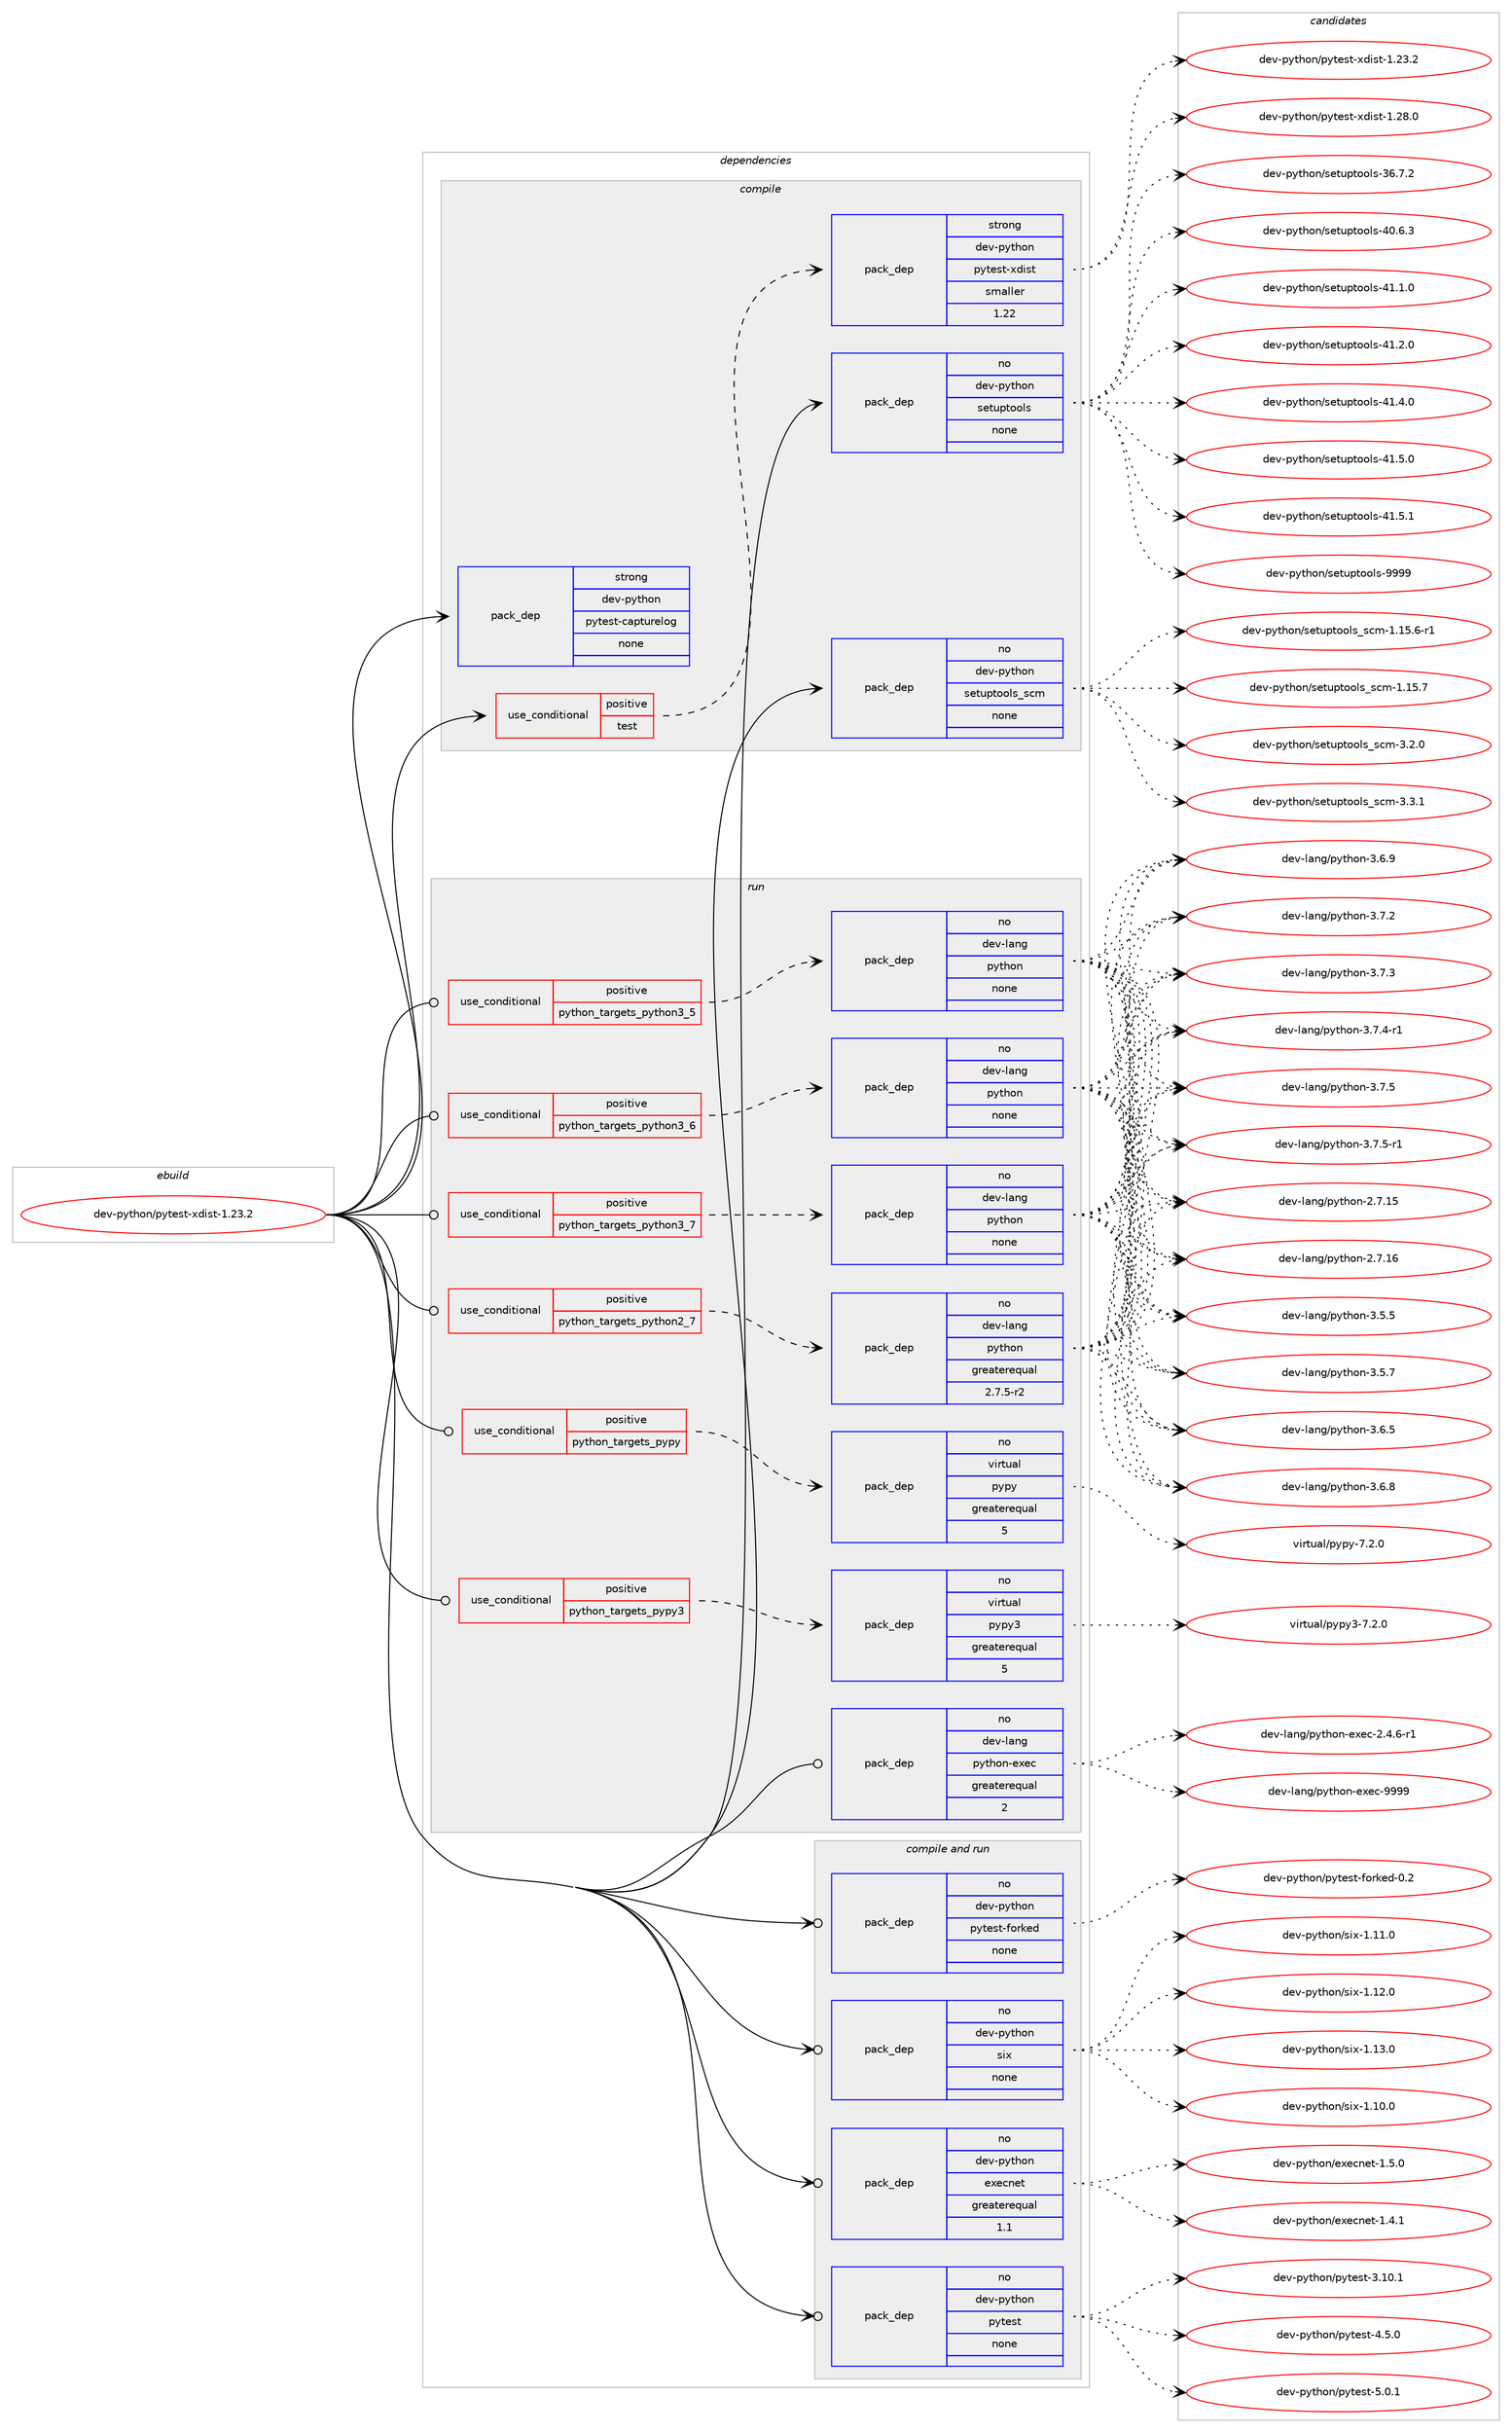 digraph prolog {

# *************
# Graph options
# *************

newrank=true;
concentrate=true;
compound=true;
graph [rankdir=LR,fontname=Helvetica,fontsize=10,ranksep=1.5];#, ranksep=2.5, nodesep=0.2];
edge  [arrowhead=vee];
node  [fontname=Helvetica,fontsize=10];

# **********
# The ebuild
# **********

subgraph cluster_leftcol {
color=gray;
rank=same;
label=<<i>ebuild</i>>;
id [label="dev-python/pytest-xdist-1.23.2", color=red, width=4, href="../dev-python/pytest-xdist-1.23.2.svg"];
}

# ****************
# The dependencies
# ****************

subgraph cluster_midcol {
color=gray;
label=<<i>dependencies</i>>;
subgraph cluster_compile {
fillcolor="#eeeeee";
style=filled;
label=<<i>compile</i>>;
subgraph cond147236 {
dependency630002 [label=<<TABLE BORDER="0" CELLBORDER="1" CELLSPACING="0" CELLPADDING="4"><TR><TD ROWSPAN="3" CELLPADDING="10">use_conditional</TD></TR><TR><TD>positive</TD></TR><TR><TD>test</TD></TR></TABLE>>, shape=none, color=red];
subgraph pack470900 {
dependency630003 [label=<<TABLE BORDER="0" CELLBORDER="1" CELLSPACING="0" CELLPADDING="4" WIDTH="220"><TR><TD ROWSPAN="6" CELLPADDING="30">pack_dep</TD></TR><TR><TD WIDTH="110">strong</TD></TR><TR><TD>dev-python</TD></TR><TR><TD>pytest-xdist</TD></TR><TR><TD>smaller</TD></TR><TR><TD>1.22</TD></TR></TABLE>>, shape=none, color=blue];
}
dependency630002:e -> dependency630003:w [weight=20,style="dashed",arrowhead="vee"];
}
id:e -> dependency630002:w [weight=20,style="solid",arrowhead="vee"];
subgraph pack470901 {
dependency630004 [label=<<TABLE BORDER="0" CELLBORDER="1" CELLSPACING="0" CELLPADDING="4" WIDTH="220"><TR><TD ROWSPAN="6" CELLPADDING="30">pack_dep</TD></TR><TR><TD WIDTH="110">no</TD></TR><TR><TD>dev-python</TD></TR><TR><TD>setuptools</TD></TR><TR><TD>none</TD></TR><TR><TD></TD></TR></TABLE>>, shape=none, color=blue];
}
id:e -> dependency630004:w [weight=20,style="solid",arrowhead="vee"];
subgraph pack470902 {
dependency630005 [label=<<TABLE BORDER="0" CELLBORDER="1" CELLSPACING="0" CELLPADDING="4" WIDTH="220"><TR><TD ROWSPAN="6" CELLPADDING="30">pack_dep</TD></TR><TR><TD WIDTH="110">no</TD></TR><TR><TD>dev-python</TD></TR><TR><TD>setuptools_scm</TD></TR><TR><TD>none</TD></TR><TR><TD></TD></TR></TABLE>>, shape=none, color=blue];
}
id:e -> dependency630005:w [weight=20,style="solid",arrowhead="vee"];
subgraph pack470903 {
dependency630006 [label=<<TABLE BORDER="0" CELLBORDER="1" CELLSPACING="0" CELLPADDING="4" WIDTH="220"><TR><TD ROWSPAN="6" CELLPADDING="30">pack_dep</TD></TR><TR><TD WIDTH="110">strong</TD></TR><TR><TD>dev-python</TD></TR><TR><TD>pytest-capturelog</TD></TR><TR><TD>none</TD></TR><TR><TD></TD></TR></TABLE>>, shape=none, color=blue];
}
id:e -> dependency630006:w [weight=20,style="solid",arrowhead="vee"];
}
subgraph cluster_compileandrun {
fillcolor="#eeeeee";
style=filled;
label=<<i>compile and run</i>>;
subgraph pack470904 {
dependency630007 [label=<<TABLE BORDER="0" CELLBORDER="1" CELLSPACING="0" CELLPADDING="4" WIDTH="220"><TR><TD ROWSPAN="6" CELLPADDING="30">pack_dep</TD></TR><TR><TD WIDTH="110">no</TD></TR><TR><TD>dev-python</TD></TR><TR><TD>execnet</TD></TR><TR><TD>greaterequal</TD></TR><TR><TD>1.1</TD></TR></TABLE>>, shape=none, color=blue];
}
id:e -> dependency630007:w [weight=20,style="solid",arrowhead="odotvee"];
subgraph pack470905 {
dependency630008 [label=<<TABLE BORDER="0" CELLBORDER="1" CELLSPACING="0" CELLPADDING="4" WIDTH="220"><TR><TD ROWSPAN="6" CELLPADDING="30">pack_dep</TD></TR><TR><TD WIDTH="110">no</TD></TR><TR><TD>dev-python</TD></TR><TR><TD>pytest</TD></TR><TR><TD>none</TD></TR><TR><TD></TD></TR></TABLE>>, shape=none, color=blue];
}
id:e -> dependency630008:w [weight=20,style="solid",arrowhead="odotvee"];
subgraph pack470906 {
dependency630009 [label=<<TABLE BORDER="0" CELLBORDER="1" CELLSPACING="0" CELLPADDING="4" WIDTH="220"><TR><TD ROWSPAN="6" CELLPADDING="30">pack_dep</TD></TR><TR><TD WIDTH="110">no</TD></TR><TR><TD>dev-python</TD></TR><TR><TD>pytest-forked</TD></TR><TR><TD>none</TD></TR><TR><TD></TD></TR></TABLE>>, shape=none, color=blue];
}
id:e -> dependency630009:w [weight=20,style="solid",arrowhead="odotvee"];
subgraph pack470907 {
dependency630010 [label=<<TABLE BORDER="0" CELLBORDER="1" CELLSPACING="0" CELLPADDING="4" WIDTH="220"><TR><TD ROWSPAN="6" CELLPADDING="30">pack_dep</TD></TR><TR><TD WIDTH="110">no</TD></TR><TR><TD>dev-python</TD></TR><TR><TD>six</TD></TR><TR><TD>none</TD></TR><TR><TD></TD></TR></TABLE>>, shape=none, color=blue];
}
id:e -> dependency630010:w [weight=20,style="solid",arrowhead="odotvee"];
}
subgraph cluster_run {
fillcolor="#eeeeee";
style=filled;
label=<<i>run</i>>;
subgraph cond147237 {
dependency630011 [label=<<TABLE BORDER="0" CELLBORDER="1" CELLSPACING="0" CELLPADDING="4"><TR><TD ROWSPAN="3" CELLPADDING="10">use_conditional</TD></TR><TR><TD>positive</TD></TR><TR><TD>python_targets_pypy</TD></TR></TABLE>>, shape=none, color=red];
subgraph pack470908 {
dependency630012 [label=<<TABLE BORDER="0" CELLBORDER="1" CELLSPACING="0" CELLPADDING="4" WIDTH="220"><TR><TD ROWSPAN="6" CELLPADDING="30">pack_dep</TD></TR><TR><TD WIDTH="110">no</TD></TR><TR><TD>virtual</TD></TR><TR><TD>pypy</TD></TR><TR><TD>greaterequal</TD></TR><TR><TD>5</TD></TR></TABLE>>, shape=none, color=blue];
}
dependency630011:e -> dependency630012:w [weight=20,style="dashed",arrowhead="vee"];
}
id:e -> dependency630011:w [weight=20,style="solid",arrowhead="odot"];
subgraph cond147238 {
dependency630013 [label=<<TABLE BORDER="0" CELLBORDER="1" CELLSPACING="0" CELLPADDING="4"><TR><TD ROWSPAN="3" CELLPADDING="10">use_conditional</TD></TR><TR><TD>positive</TD></TR><TR><TD>python_targets_pypy3</TD></TR></TABLE>>, shape=none, color=red];
subgraph pack470909 {
dependency630014 [label=<<TABLE BORDER="0" CELLBORDER="1" CELLSPACING="0" CELLPADDING="4" WIDTH="220"><TR><TD ROWSPAN="6" CELLPADDING="30">pack_dep</TD></TR><TR><TD WIDTH="110">no</TD></TR><TR><TD>virtual</TD></TR><TR><TD>pypy3</TD></TR><TR><TD>greaterequal</TD></TR><TR><TD>5</TD></TR></TABLE>>, shape=none, color=blue];
}
dependency630013:e -> dependency630014:w [weight=20,style="dashed",arrowhead="vee"];
}
id:e -> dependency630013:w [weight=20,style="solid",arrowhead="odot"];
subgraph cond147239 {
dependency630015 [label=<<TABLE BORDER="0" CELLBORDER="1" CELLSPACING="0" CELLPADDING="4"><TR><TD ROWSPAN="3" CELLPADDING="10">use_conditional</TD></TR><TR><TD>positive</TD></TR><TR><TD>python_targets_python2_7</TD></TR></TABLE>>, shape=none, color=red];
subgraph pack470910 {
dependency630016 [label=<<TABLE BORDER="0" CELLBORDER="1" CELLSPACING="0" CELLPADDING="4" WIDTH="220"><TR><TD ROWSPAN="6" CELLPADDING="30">pack_dep</TD></TR><TR><TD WIDTH="110">no</TD></TR><TR><TD>dev-lang</TD></TR><TR><TD>python</TD></TR><TR><TD>greaterequal</TD></TR><TR><TD>2.7.5-r2</TD></TR></TABLE>>, shape=none, color=blue];
}
dependency630015:e -> dependency630016:w [weight=20,style="dashed",arrowhead="vee"];
}
id:e -> dependency630015:w [weight=20,style="solid",arrowhead="odot"];
subgraph cond147240 {
dependency630017 [label=<<TABLE BORDER="0" CELLBORDER="1" CELLSPACING="0" CELLPADDING="4"><TR><TD ROWSPAN="3" CELLPADDING="10">use_conditional</TD></TR><TR><TD>positive</TD></TR><TR><TD>python_targets_python3_5</TD></TR></TABLE>>, shape=none, color=red];
subgraph pack470911 {
dependency630018 [label=<<TABLE BORDER="0" CELLBORDER="1" CELLSPACING="0" CELLPADDING="4" WIDTH="220"><TR><TD ROWSPAN="6" CELLPADDING="30">pack_dep</TD></TR><TR><TD WIDTH="110">no</TD></TR><TR><TD>dev-lang</TD></TR><TR><TD>python</TD></TR><TR><TD>none</TD></TR><TR><TD></TD></TR></TABLE>>, shape=none, color=blue];
}
dependency630017:e -> dependency630018:w [weight=20,style="dashed",arrowhead="vee"];
}
id:e -> dependency630017:w [weight=20,style="solid",arrowhead="odot"];
subgraph cond147241 {
dependency630019 [label=<<TABLE BORDER="0" CELLBORDER="1" CELLSPACING="0" CELLPADDING="4"><TR><TD ROWSPAN="3" CELLPADDING="10">use_conditional</TD></TR><TR><TD>positive</TD></TR><TR><TD>python_targets_python3_6</TD></TR></TABLE>>, shape=none, color=red];
subgraph pack470912 {
dependency630020 [label=<<TABLE BORDER="0" CELLBORDER="1" CELLSPACING="0" CELLPADDING="4" WIDTH="220"><TR><TD ROWSPAN="6" CELLPADDING="30">pack_dep</TD></TR><TR><TD WIDTH="110">no</TD></TR><TR><TD>dev-lang</TD></TR><TR><TD>python</TD></TR><TR><TD>none</TD></TR><TR><TD></TD></TR></TABLE>>, shape=none, color=blue];
}
dependency630019:e -> dependency630020:w [weight=20,style="dashed",arrowhead="vee"];
}
id:e -> dependency630019:w [weight=20,style="solid",arrowhead="odot"];
subgraph cond147242 {
dependency630021 [label=<<TABLE BORDER="0" CELLBORDER="1" CELLSPACING="0" CELLPADDING="4"><TR><TD ROWSPAN="3" CELLPADDING="10">use_conditional</TD></TR><TR><TD>positive</TD></TR><TR><TD>python_targets_python3_7</TD></TR></TABLE>>, shape=none, color=red];
subgraph pack470913 {
dependency630022 [label=<<TABLE BORDER="0" CELLBORDER="1" CELLSPACING="0" CELLPADDING="4" WIDTH="220"><TR><TD ROWSPAN="6" CELLPADDING="30">pack_dep</TD></TR><TR><TD WIDTH="110">no</TD></TR><TR><TD>dev-lang</TD></TR><TR><TD>python</TD></TR><TR><TD>none</TD></TR><TR><TD></TD></TR></TABLE>>, shape=none, color=blue];
}
dependency630021:e -> dependency630022:w [weight=20,style="dashed",arrowhead="vee"];
}
id:e -> dependency630021:w [weight=20,style="solid",arrowhead="odot"];
subgraph pack470914 {
dependency630023 [label=<<TABLE BORDER="0" CELLBORDER="1" CELLSPACING="0" CELLPADDING="4" WIDTH="220"><TR><TD ROWSPAN="6" CELLPADDING="30">pack_dep</TD></TR><TR><TD WIDTH="110">no</TD></TR><TR><TD>dev-lang</TD></TR><TR><TD>python-exec</TD></TR><TR><TD>greaterequal</TD></TR><TR><TD>2</TD></TR></TABLE>>, shape=none, color=blue];
}
id:e -> dependency630023:w [weight=20,style="solid",arrowhead="odot"];
}
}

# **************
# The candidates
# **************

subgraph cluster_choices {
rank=same;
color=gray;
label=<<i>candidates</i>>;

subgraph choice470900 {
color=black;
nodesep=1;
choice10010111845112121116104111110471121211161011151164512010010511511645494650514650 [label="dev-python/pytest-xdist-1.23.2", color=red, width=4,href="../dev-python/pytest-xdist-1.23.2.svg"];
choice10010111845112121116104111110471121211161011151164512010010511511645494650564648 [label="dev-python/pytest-xdist-1.28.0", color=red, width=4,href="../dev-python/pytest-xdist-1.28.0.svg"];
dependency630003:e -> choice10010111845112121116104111110471121211161011151164512010010511511645494650514650:w [style=dotted,weight="100"];
dependency630003:e -> choice10010111845112121116104111110471121211161011151164512010010511511645494650564648:w [style=dotted,weight="100"];
}
subgraph choice470901 {
color=black;
nodesep=1;
choice100101118451121211161041111104711510111611711211611111110811545515446554650 [label="dev-python/setuptools-36.7.2", color=red, width=4,href="../dev-python/setuptools-36.7.2.svg"];
choice100101118451121211161041111104711510111611711211611111110811545524846544651 [label="dev-python/setuptools-40.6.3", color=red, width=4,href="../dev-python/setuptools-40.6.3.svg"];
choice100101118451121211161041111104711510111611711211611111110811545524946494648 [label="dev-python/setuptools-41.1.0", color=red, width=4,href="../dev-python/setuptools-41.1.0.svg"];
choice100101118451121211161041111104711510111611711211611111110811545524946504648 [label="dev-python/setuptools-41.2.0", color=red, width=4,href="../dev-python/setuptools-41.2.0.svg"];
choice100101118451121211161041111104711510111611711211611111110811545524946524648 [label="dev-python/setuptools-41.4.0", color=red, width=4,href="../dev-python/setuptools-41.4.0.svg"];
choice100101118451121211161041111104711510111611711211611111110811545524946534648 [label="dev-python/setuptools-41.5.0", color=red, width=4,href="../dev-python/setuptools-41.5.0.svg"];
choice100101118451121211161041111104711510111611711211611111110811545524946534649 [label="dev-python/setuptools-41.5.1", color=red, width=4,href="../dev-python/setuptools-41.5.1.svg"];
choice10010111845112121116104111110471151011161171121161111111081154557575757 [label="dev-python/setuptools-9999", color=red, width=4,href="../dev-python/setuptools-9999.svg"];
dependency630004:e -> choice100101118451121211161041111104711510111611711211611111110811545515446554650:w [style=dotted,weight="100"];
dependency630004:e -> choice100101118451121211161041111104711510111611711211611111110811545524846544651:w [style=dotted,weight="100"];
dependency630004:e -> choice100101118451121211161041111104711510111611711211611111110811545524946494648:w [style=dotted,weight="100"];
dependency630004:e -> choice100101118451121211161041111104711510111611711211611111110811545524946504648:w [style=dotted,weight="100"];
dependency630004:e -> choice100101118451121211161041111104711510111611711211611111110811545524946524648:w [style=dotted,weight="100"];
dependency630004:e -> choice100101118451121211161041111104711510111611711211611111110811545524946534648:w [style=dotted,weight="100"];
dependency630004:e -> choice100101118451121211161041111104711510111611711211611111110811545524946534649:w [style=dotted,weight="100"];
dependency630004:e -> choice10010111845112121116104111110471151011161171121161111111081154557575757:w [style=dotted,weight="100"];
}
subgraph choice470902 {
color=black;
nodesep=1;
choice10010111845112121116104111110471151011161171121161111111081159511599109454946495346544511449 [label="dev-python/setuptools_scm-1.15.6-r1", color=red, width=4,href="../dev-python/setuptools_scm-1.15.6-r1.svg"];
choice1001011184511212111610411111047115101116117112116111111108115951159910945494649534655 [label="dev-python/setuptools_scm-1.15.7", color=red, width=4,href="../dev-python/setuptools_scm-1.15.7.svg"];
choice10010111845112121116104111110471151011161171121161111111081159511599109455146504648 [label="dev-python/setuptools_scm-3.2.0", color=red, width=4,href="../dev-python/setuptools_scm-3.2.0.svg"];
choice10010111845112121116104111110471151011161171121161111111081159511599109455146514649 [label="dev-python/setuptools_scm-3.3.1", color=red, width=4,href="../dev-python/setuptools_scm-3.3.1.svg"];
dependency630005:e -> choice10010111845112121116104111110471151011161171121161111111081159511599109454946495346544511449:w [style=dotted,weight="100"];
dependency630005:e -> choice1001011184511212111610411111047115101116117112116111111108115951159910945494649534655:w [style=dotted,weight="100"];
dependency630005:e -> choice10010111845112121116104111110471151011161171121161111111081159511599109455146504648:w [style=dotted,weight="100"];
dependency630005:e -> choice10010111845112121116104111110471151011161171121161111111081159511599109455146514649:w [style=dotted,weight="100"];
}
subgraph choice470903 {
color=black;
nodesep=1;
}
subgraph choice470904 {
color=black;
nodesep=1;
choice100101118451121211161041111104710112010199110101116454946524649 [label="dev-python/execnet-1.4.1", color=red, width=4,href="../dev-python/execnet-1.4.1.svg"];
choice100101118451121211161041111104710112010199110101116454946534648 [label="dev-python/execnet-1.5.0", color=red, width=4,href="../dev-python/execnet-1.5.0.svg"];
dependency630007:e -> choice100101118451121211161041111104710112010199110101116454946524649:w [style=dotted,weight="100"];
dependency630007:e -> choice100101118451121211161041111104710112010199110101116454946534648:w [style=dotted,weight="100"];
}
subgraph choice470905 {
color=black;
nodesep=1;
choice100101118451121211161041111104711212111610111511645514649484649 [label="dev-python/pytest-3.10.1", color=red, width=4,href="../dev-python/pytest-3.10.1.svg"];
choice1001011184511212111610411111047112121116101115116455246534648 [label="dev-python/pytest-4.5.0", color=red, width=4,href="../dev-python/pytest-4.5.0.svg"];
choice1001011184511212111610411111047112121116101115116455346484649 [label="dev-python/pytest-5.0.1", color=red, width=4,href="../dev-python/pytest-5.0.1.svg"];
dependency630008:e -> choice100101118451121211161041111104711212111610111511645514649484649:w [style=dotted,weight="100"];
dependency630008:e -> choice1001011184511212111610411111047112121116101115116455246534648:w [style=dotted,weight="100"];
dependency630008:e -> choice1001011184511212111610411111047112121116101115116455346484649:w [style=dotted,weight="100"];
}
subgraph choice470906 {
color=black;
nodesep=1;
choice10010111845112121116104111110471121211161011151164510211111410710110045484650 [label="dev-python/pytest-forked-0.2", color=red, width=4,href="../dev-python/pytest-forked-0.2.svg"];
dependency630009:e -> choice10010111845112121116104111110471121211161011151164510211111410710110045484650:w [style=dotted,weight="100"];
}
subgraph choice470907 {
color=black;
nodesep=1;
choice100101118451121211161041111104711510512045494649484648 [label="dev-python/six-1.10.0", color=red, width=4,href="../dev-python/six-1.10.0.svg"];
choice100101118451121211161041111104711510512045494649494648 [label="dev-python/six-1.11.0", color=red, width=4,href="../dev-python/six-1.11.0.svg"];
choice100101118451121211161041111104711510512045494649504648 [label="dev-python/six-1.12.0", color=red, width=4,href="../dev-python/six-1.12.0.svg"];
choice100101118451121211161041111104711510512045494649514648 [label="dev-python/six-1.13.0", color=red, width=4,href="../dev-python/six-1.13.0.svg"];
dependency630010:e -> choice100101118451121211161041111104711510512045494649484648:w [style=dotted,weight="100"];
dependency630010:e -> choice100101118451121211161041111104711510512045494649494648:w [style=dotted,weight="100"];
dependency630010:e -> choice100101118451121211161041111104711510512045494649504648:w [style=dotted,weight="100"];
dependency630010:e -> choice100101118451121211161041111104711510512045494649514648:w [style=dotted,weight="100"];
}
subgraph choice470908 {
color=black;
nodesep=1;
choice1181051141161179710847112121112121455546504648 [label="virtual/pypy-7.2.0", color=red, width=4,href="../virtual/pypy-7.2.0.svg"];
dependency630012:e -> choice1181051141161179710847112121112121455546504648:w [style=dotted,weight="100"];
}
subgraph choice470909 {
color=black;
nodesep=1;
choice118105114116117971084711212111212151455546504648 [label="virtual/pypy3-7.2.0", color=red, width=4,href="../virtual/pypy3-7.2.0.svg"];
dependency630014:e -> choice118105114116117971084711212111212151455546504648:w [style=dotted,weight="100"];
}
subgraph choice470910 {
color=black;
nodesep=1;
choice10010111845108971101034711212111610411111045504655464953 [label="dev-lang/python-2.7.15", color=red, width=4,href="../dev-lang/python-2.7.15.svg"];
choice10010111845108971101034711212111610411111045504655464954 [label="dev-lang/python-2.7.16", color=red, width=4,href="../dev-lang/python-2.7.16.svg"];
choice100101118451089711010347112121116104111110455146534653 [label="dev-lang/python-3.5.5", color=red, width=4,href="../dev-lang/python-3.5.5.svg"];
choice100101118451089711010347112121116104111110455146534655 [label="dev-lang/python-3.5.7", color=red, width=4,href="../dev-lang/python-3.5.7.svg"];
choice100101118451089711010347112121116104111110455146544653 [label="dev-lang/python-3.6.5", color=red, width=4,href="../dev-lang/python-3.6.5.svg"];
choice100101118451089711010347112121116104111110455146544656 [label="dev-lang/python-3.6.8", color=red, width=4,href="../dev-lang/python-3.6.8.svg"];
choice100101118451089711010347112121116104111110455146544657 [label="dev-lang/python-3.6.9", color=red, width=4,href="../dev-lang/python-3.6.9.svg"];
choice100101118451089711010347112121116104111110455146554650 [label="dev-lang/python-3.7.2", color=red, width=4,href="../dev-lang/python-3.7.2.svg"];
choice100101118451089711010347112121116104111110455146554651 [label="dev-lang/python-3.7.3", color=red, width=4,href="../dev-lang/python-3.7.3.svg"];
choice1001011184510897110103471121211161041111104551465546524511449 [label="dev-lang/python-3.7.4-r1", color=red, width=4,href="../dev-lang/python-3.7.4-r1.svg"];
choice100101118451089711010347112121116104111110455146554653 [label="dev-lang/python-3.7.5", color=red, width=4,href="../dev-lang/python-3.7.5.svg"];
choice1001011184510897110103471121211161041111104551465546534511449 [label="dev-lang/python-3.7.5-r1", color=red, width=4,href="../dev-lang/python-3.7.5-r1.svg"];
dependency630016:e -> choice10010111845108971101034711212111610411111045504655464953:w [style=dotted,weight="100"];
dependency630016:e -> choice10010111845108971101034711212111610411111045504655464954:w [style=dotted,weight="100"];
dependency630016:e -> choice100101118451089711010347112121116104111110455146534653:w [style=dotted,weight="100"];
dependency630016:e -> choice100101118451089711010347112121116104111110455146534655:w [style=dotted,weight="100"];
dependency630016:e -> choice100101118451089711010347112121116104111110455146544653:w [style=dotted,weight="100"];
dependency630016:e -> choice100101118451089711010347112121116104111110455146544656:w [style=dotted,weight="100"];
dependency630016:e -> choice100101118451089711010347112121116104111110455146544657:w [style=dotted,weight="100"];
dependency630016:e -> choice100101118451089711010347112121116104111110455146554650:w [style=dotted,weight="100"];
dependency630016:e -> choice100101118451089711010347112121116104111110455146554651:w [style=dotted,weight="100"];
dependency630016:e -> choice1001011184510897110103471121211161041111104551465546524511449:w [style=dotted,weight="100"];
dependency630016:e -> choice100101118451089711010347112121116104111110455146554653:w [style=dotted,weight="100"];
dependency630016:e -> choice1001011184510897110103471121211161041111104551465546534511449:w [style=dotted,weight="100"];
}
subgraph choice470911 {
color=black;
nodesep=1;
choice10010111845108971101034711212111610411111045504655464953 [label="dev-lang/python-2.7.15", color=red, width=4,href="../dev-lang/python-2.7.15.svg"];
choice10010111845108971101034711212111610411111045504655464954 [label="dev-lang/python-2.7.16", color=red, width=4,href="../dev-lang/python-2.7.16.svg"];
choice100101118451089711010347112121116104111110455146534653 [label="dev-lang/python-3.5.5", color=red, width=4,href="../dev-lang/python-3.5.5.svg"];
choice100101118451089711010347112121116104111110455146534655 [label="dev-lang/python-3.5.7", color=red, width=4,href="../dev-lang/python-3.5.7.svg"];
choice100101118451089711010347112121116104111110455146544653 [label="dev-lang/python-3.6.5", color=red, width=4,href="../dev-lang/python-3.6.5.svg"];
choice100101118451089711010347112121116104111110455146544656 [label="dev-lang/python-3.6.8", color=red, width=4,href="../dev-lang/python-3.6.8.svg"];
choice100101118451089711010347112121116104111110455146544657 [label="dev-lang/python-3.6.9", color=red, width=4,href="../dev-lang/python-3.6.9.svg"];
choice100101118451089711010347112121116104111110455146554650 [label="dev-lang/python-3.7.2", color=red, width=4,href="../dev-lang/python-3.7.2.svg"];
choice100101118451089711010347112121116104111110455146554651 [label="dev-lang/python-3.7.3", color=red, width=4,href="../dev-lang/python-3.7.3.svg"];
choice1001011184510897110103471121211161041111104551465546524511449 [label="dev-lang/python-3.7.4-r1", color=red, width=4,href="../dev-lang/python-3.7.4-r1.svg"];
choice100101118451089711010347112121116104111110455146554653 [label="dev-lang/python-3.7.5", color=red, width=4,href="../dev-lang/python-3.7.5.svg"];
choice1001011184510897110103471121211161041111104551465546534511449 [label="dev-lang/python-3.7.5-r1", color=red, width=4,href="../dev-lang/python-3.7.5-r1.svg"];
dependency630018:e -> choice10010111845108971101034711212111610411111045504655464953:w [style=dotted,weight="100"];
dependency630018:e -> choice10010111845108971101034711212111610411111045504655464954:w [style=dotted,weight="100"];
dependency630018:e -> choice100101118451089711010347112121116104111110455146534653:w [style=dotted,weight="100"];
dependency630018:e -> choice100101118451089711010347112121116104111110455146534655:w [style=dotted,weight="100"];
dependency630018:e -> choice100101118451089711010347112121116104111110455146544653:w [style=dotted,weight="100"];
dependency630018:e -> choice100101118451089711010347112121116104111110455146544656:w [style=dotted,weight="100"];
dependency630018:e -> choice100101118451089711010347112121116104111110455146544657:w [style=dotted,weight="100"];
dependency630018:e -> choice100101118451089711010347112121116104111110455146554650:w [style=dotted,weight="100"];
dependency630018:e -> choice100101118451089711010347112121116104111110455146554651:w [style=dotted,weight="100"];
dependency630018:e -> choice1001011184510897110103471121211161041111104551465546524511449:w [style=dotted,weight="100"];
dependency630018:e -> choice100101118451089711010347112121116104111110455146554653:w [style=dotted,weight="100"];
dependency630018:e -> choice1001011184510897110103471121211161041111104551465546534511449:w [style=dotted,weight="100"];
}
subgraph choice470912 {
color=black;
nodesep=1;
choice10010111845108971101034711212111610411111045504655464953 [label="dev-lang/python-2.7.15", color=red, width=4,href="../dev-lang/python-2.7.15.svg"];
choice10010111845108971101034711212111610411111045504655464954 [label="dev-lang/python-2.7.16", color=red, width=4,href="../dev-lang/python-2.7.16.svg"];
choice100101118451089711010347112121116104111110455146534653 [label="dev-lang/python-3.5.5", color=red, width=4,href="../dev-lang/python-3.5.5.svg"];
choice100101118451089711010347112121116104111110455146534655 [label="dev-lang/python-3.5.7", color=red, width=4,href="../dev-lang/python-3.5.7.svg"];
choice100101118451089711010347112121116104111110455146544653 [label="dev-lang/python-3.6.5", color=red, width=4,href="../dev-lang/python-3.6.5.svg"];
choice100101118451089711010347112121116104111110455146544656 [label="dev-lang/python-3.6.8", color=red, width=4,href="../dev-lang/python-3.6.8.svg"];
choice100101118451089711010347112121116104111110455146544657 [label="dev-lang/python-3.6.9", color=red, width=4,href="../dev-lang/python-3.6.9.svg"];
choice100101118451089711010347112121116104111110455146554650 [label="dev-lang/python-3.7.2", color=red, width=4,href="../dev-lang/python-3.7.2.svg"];
choice100101118451089711010347112121116104111110455146554651 [label="dev-lang/python-3.7.3", color=red, width=4,href="../dev-lang/python-3.7.3.svg"];
choice1001011184510897110103471121211161041111104551465546524511449 [label="dev-lang/python-3.7.4-r1", color=red, width=4,href="../dev-lang/python-3.7.4-r1.svg"];
choice100101118451089711010347112121116104111110455146554653 [label="dev-lang/python-3.7.5", color=red, width=4,href="../dev-lang/python-3.7.5.svg"];
choice1001011184510897110103471121211161041111104551465546534511449 [label="dev-lang/python-3.7.5-r1", color=red, width=4,href="../dev-lang/python-3.7.5-r1.svg"];
dependency630020:e -> choice10010111845108971101034711212111610411111045504655464953:w [style=dotted,weight="100"];
dependency630020:e -> choice10010111845108971101034711212111610411111045504655464954:w [style=dotted,weight="100"];
dependency630020:e -> choice100101118451089711010347112121116104111110455146534653:w [style=dotted,weight="100"];
dependency630020:e -> choice100101118451089711010347112121116104111110455146534655:w [style=dotted,weight="100"];
dependency630020:e -> choice100101118451089711010347112121116104111110455146544653:w [style=dotted,weight="100"];
dependency630020:e -> choice100101118451089711010347112121116104111110455146544656:w [style=dotted,weight="100"];
dependency630020:e -> choice100101118451089711010347112121116104111110455146544657:w [style=dotted,weight="100"];
dependency630020:e -> choice100101118451089711010347112121116104111110455146554650:w [style=dotted,weight="100"];
dependency630020:e -> choice100101118451089711010347112121116104111110455146554651:w [style=dotted,weight="100"];
dependency630020:e -> choice1001011184510897110103471121211161041111104551465546524511449:w [style=dotted,weight="100"];
dependency630020:e -> choice100101118451089711010347112121116104111110455146554653:w [style=dotted,weight="100"];
dependency630020:e -> choice1001011184510897110103471121211161041111104551465546534511449:w [style=dotted,weight="100"];
}
subgraph choice470913 {
color=black;
nodesep=1;
choice10010111845108971101034711212111610411111045504655464953 [label="dev-lang/python-2.7.15", color=red, width=4,href="../dev-lang/python-2.7.15.svg"];
choice10010111845108971101034711212111610411111045504655464954 [label="dev-lang/python-2.7.16", color=red, width=4,href="../dev-lang/python-2.7.16.svg"];
choice100101118451089711010347112121116104111110455146534653 [label="dev-lang/python-3.5.5", color=red, width=4,href="../dev-lang/python-3.5.5.svg"];
choice100101118451089711010347112121116104111110455146534655 [label="dev-lang/python-3.5.7", color=red, width=4,href="../dev-lang/python-3.5.7.svg"];
choice100101118451089711010347112121116104111110455146544653 [label="dev-lang/python-3.6.5", color=red, width=4,href="../dev-lang/python-3.6.5.svg"];
choice100101118451089711010347112121116104111110455146544656 [label="dev-lang/python-3.6.8", color=red, width=4,href="../dev-lang/python-3.6.8.svg"];
choice100101118451089711010347112121116104111110455146544657 [label="dev-lang/python-3.6.9", color=red, width=4,href="../dev-lang/python-3.6.9.svg"];
choice100101118451089711010347112121116104111110455146554650 [label="dev-lang/python-3.7.2", color=red, width=4,href="../dev-lang/python-3.7.2.svg"];
choice100101118451089711010347112121116104111110455146554651 [label="dev-lang/python-3.7.3", color=red, width=4,href="../dev-lang/python-3.7.3.svg"];
choice1001011184510897110103471121211161041111104551465546524511449 [label="dev-lang/python-3.7.4-r1", color=red, width=4,href="../dev-lang/python-3.7.4-r1.svg"];
choice100101118451089711010347112121116104111110455146554653 [label="dev-lang/python-3.7.5", color=red, width=4,href="../dev-lang/python-3.7.5.svg"];
choice1001011184510897110103471121211161041111104551465546534511449 [label="dev-lang/python-3.7.5-r1", color=red, width=4,href="../dev-lang/python-3.7.5-r1.svg"];
dependency630022:e -> choice10010111845108971101034711212111610411111045504655464953:w [style=dotted,weight="100"];
dependency630022:e -> choice10010111845108971101034711212111610411111045504655464954:w [style=dotted,weight="100"];
dependency630022:e -> choice100101118451089711010347112121116104111110455146534653:w [style=dotted,weight="100"];
dependency630022:e -> choice100101118451089711010347112121116104111110455146534655:w [style=dotted,weight="100"];
dependency630022:e -> choice100101118451089711010347112121116104111110455146544653:w [style=dotted,weight="100"];
dependency630022:e -> choice100101118451089711010347112121116104111110455146544656:w [style=dotted,weight="100"];
dependency630022:e -> choice100101118451089711010347112121116104111110455146544657:w [style=dotted,weight="100"];
dependency630022:e -> choice100101118451089711010347112121116104111110455146554650:w [style=dotted,weight="100"];
dependency630022:e -> choice100101118451089711010347112121116104111110455146554651:w [style=dotted,weight="100"];
dependency630022:e -> choice1001011184510897110103471121211161041111104551465546524511449:w [style=dotted,weight="100"];
dependency630022:e -> choice100101118451089711010347112121116104111110455146554653:w [style=dotted,weight="100"];
dependency630022:e -> choice1001011184510897110103471121211161041111104551465546534511449:w [style=dotted,weight="100"];
}
subgraph choice470914 {
color=black;
nodesep=1;
choice10010111845108971101034711212111610411111045101120101994550465246544511449 [label="dev-lang/python-exec-2.4.6-r1", color=red, width=4,href="../dev-lang/python-exec-2.4.6-r1.svg"];
choice10010111845108971101034711212111610411111045101120101994557575757 [label="dev-lang/python-exec-9999", color=red, width=4,href="../dev-lang/python-exec-9999.svg"];
dependency630023:e -> choice10010111845108971101034711212111610411111045101120101994550465246544511449:w [style=dotted,weight="100"];
dependency630023:e -> choice10010111845108971101034711212111610411111045101120101994557575757:w [style=dotted,weight="100"];
}
}

}
